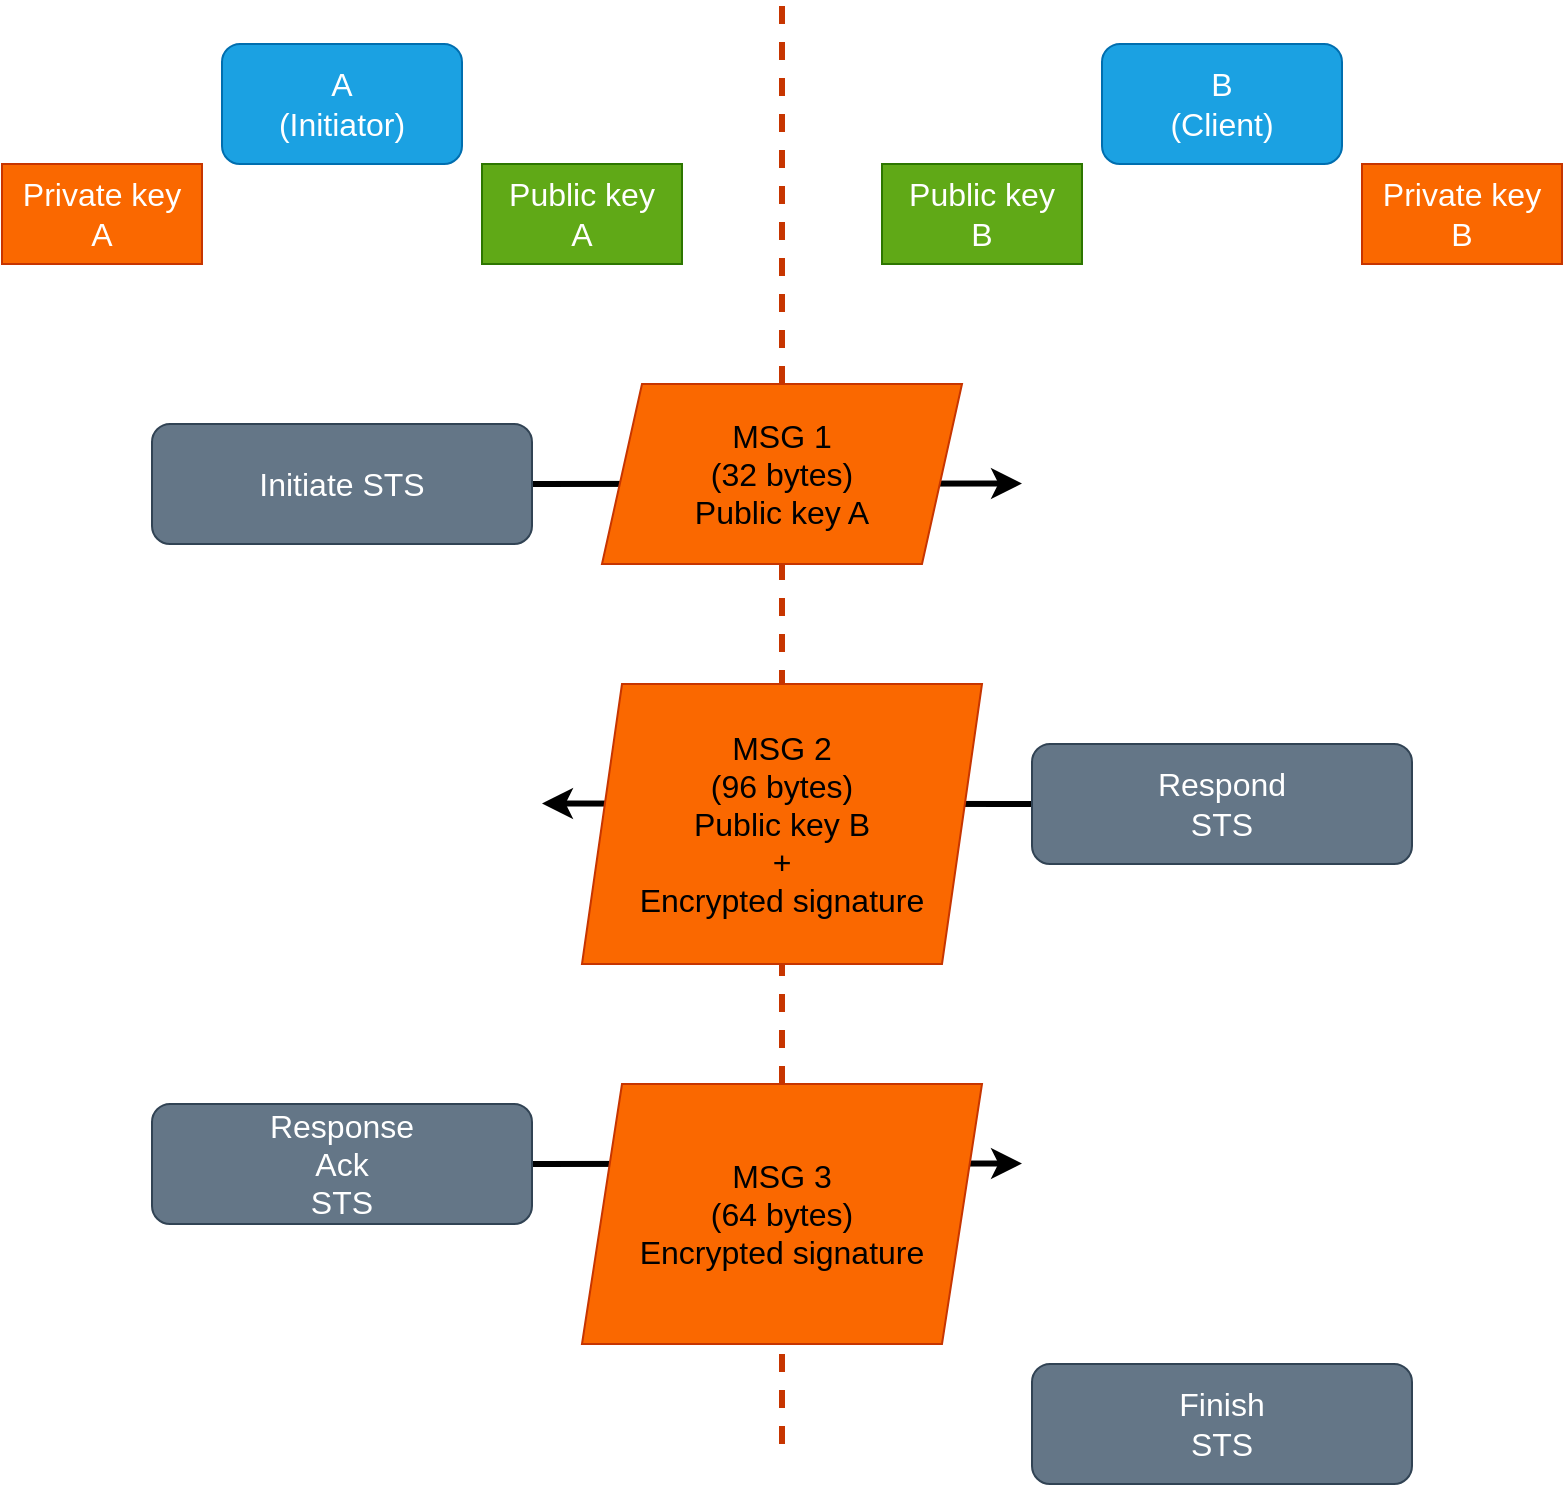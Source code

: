 <mxfile>
    <diagram id="tY58X3LhvNvo1phobhJk" name="Page-1">
        <mxGraphModel dx="1039" dy="1113" grid="1" gridSize="10" guides="1" tooltips="1" connect="1" arrows="1" fold="1" page="1" pageScale="1" pageWidth="1600" pageHeight="900" math="0" shadow="0">
            <root>
                <mxCell id="0"/>
                <mxCell id="1" parent="0"/>
                <mxCell id="2" value="A&lt;br&gt;(Initiator)" style="rounded=1;whiteSpace=wrap;html=1;fontSize=16;fontColor=#ffffff;fillColor=#1ba1e2;strokeColor=#006EAF;" parent="1" vertex="1">
                    <mxGeometry x="480" y="100" width="120" height="60" as="geometry"/>
                </mxCell>
                <mxCell id="3" value="B&lt;br&gt;(Client)" style="rounded=1;whiteSpace=wrap;html=1;fontSize=16;fontColor=#ffffff;fillColor=#1ba1e2;strokeColor=#006EAF;" parent="1" vertex="1">
                    <mxGeometry x="920" y="100" width="120" height="60" as="geometry"/>
                </mxCell>
                <mxCell id="4" value="" style="endArrow=none;dashed=1;html=1;fontSize=16;fontColor=#000000;strokeWidth=3;fillColor=#fa6800;strokeColor=#C73500;startArrow=none;" parent="1" source="66" edge="1">
                    <mxGeometry width="50" height="50" relative="1" as="geometry">
                        <mxPoint x="760" y="770" as="sourcePoint"/>
                        <mxPoint x="760" y="80" as="targetPoint"/>
                    </mxGeometry>
                </mxCell>
                <mxCell id="6" value="Public key&lt;br&gt;A" style="rounded=0;whiteSpace=wrap;html=1;fontSize=16;fontColor=#ffffff;fillColor=#60a917;strokeColor=#2D7600;" parent="1" vertex="1">
                    <mxGeometry x="610" y="160" width="100" height="50" as="geometry"/>
                </mxCell>
                <mxCell id="8" value="&lt;font color=&quot;#ffffff&quot;&gt;Private key&lt;br&gt;A&lt;br&gt;&lt;/font&gt;" style="rounded=0;whiteSpace=wrap;html=1;fontSize=16;fontColor=#000000;fillColor=#fa6800;strokeColor=#C73500;" parent="1" vertex="1">
                    <mxGeometry x="370" y="160" width="100" height="50" as="geometry"/>
                </mxCell>
                <mxCell id="10" value="Public key&lt;br&gt;B" style="rounded=0;whiteSpace=wrap;html=1;fontSize=16;fontColor=#ffffff;fillColor=#60a917;strokeColor=#2D7600;" parent="1" vertex="1">
                    <mxGeometry x="810" y="160" width="100" height="50" as="geometry"/>
                </mxCell>
                <mxCell id="12" value="&lt;font color=&quot;#ffffff&quot;&gt;Private key&lt;br&gt;B&lt;br&gt;&lt;/font&gt;" style="rounded=0;whiteSpace=wrap;html=1;fontSize=16;fontColor=#000000;fillColor=#fa6800;strokeColor=#C73500;" parent="1" vertex="1">
                    <mxGeometry x="1050" y="160" width="100" height="50" as="geometry"/>
                </mxCell>
                <mxCell id="65" style="edgeStyle=none;html=1;exitX=1;exitY=0.5;exitDx=0;exitDy=0;fontSize=16;strokeWidth=3;" parent="1" source="61" edge="1">
                    <mxGeometry relative="1" as="geometry">
                        <mxPoint x="880" y="319.75" as="targetPoint"/>
                    </mxGeometry>
                </mxCell>
                <mxCell id="61" value="&lt;font style=&quot;font-size: 16px;&quot;&gt;Initiate STS&lt;/font&gt;" style="rounded=1;whiteSpace=wrap;html=1;fillColor=#647687;fontColor=#ffffff;strokeColor=#314354;" parent="1" vertex="1">
                    <mxGeometry x="445" y="290" width="190" height="60" as="geometry"/>
                </mxCell>
                <mxCell id="68" style="edgeStyle=none;html=1;exitX=0;exitY=0.5;exitDx=0;exitDy=0;strokeWidth=3;fontSize=16;" parent="1" source="62" edge="1">
                    <mxGeometry relative="1" as="geometry">
                        <mxPoint x="640" y="479.75" as="targetPoint"/>
                    </mxGeometry>
                </mxCell>
                <mxCell id="62" value="&lt;font style=&quot;font-size: 16px;&quot;&gt;Respond&lt;span style=&quot;color: rgba(0, 0, 0, 0); font-family: monospace; font-size: 0px; text-align: start;&quot;&gt;%3CmxGraphModel%3E%3Croot%3E%3CmxCell%20id%3D%220%22%2F%3E%3CmxCell%20id%3D%221%22%20parent%3D%220%22%2F%3E%3CmxCell%20id%3D%222%22%20value%3D%22%26lt%3Bfont%20style%3D%26quot%3Bfont-size%3A%2016px%3B%26quot%3B%26gt%3BInitiate%20STS%26lt%3B%2Ffont%26gt%3B%22%20style%3D%22rounded%3D1%3BwhiteSpace%3Dwrap%3Bhtml%3D1%3BfillColor%3D%23647687%3BfontColor%3D%23ffffff%3BstrokeColor%3D%23314354%3B%22%20vertex%3D%221%22%20parent%3D%221%22%3E%3CmxGeometry%20x%3D%22440%22%20y%3D%22350%22%20width%3D%22190%22%20height%3D%2260%22%20as%3D%22geometry%22%2F%3E%3C%2FmxCell%3E%3C%2Froot%3E%3C%2FmxGraphModel%3E&lt;/span&gt;&lt;br&gt;STS&lt;/font&gt;" style="rounded=1;whiteSpace=wrap;html=1;fillColor=#647687;fontColor=#ffffff;strokeColor=#314354;" parent="1" vertex="1">
                    <mxGeometry x="885" y="450" width="190" height="60" as="geometry"/>
                </mxCell>
                <mxCell id="70" style="edgeStyle=none;html=1;exitX=1;exitY=0.5;exitDx=0;exitDy=0;strokeWidth=3;fontSize=16;" parent="1" source="63" edge="1">
                    <mxGeometry relative="1" as="geometry">
                        <mxPoint x="880" y="659.75" as="targetPoint"/>
                    </mxGeometry>
                </mxCell>
                <mxCell id="63" value="&lt;font style=&quot;font-size: 16px;&quot;&gt;Response&lt;br&gt;Ack&lt;br&gt;STS&lt;/font&gt;" style="rounded=1;whiteSpace=wrap;html=1;fillColor=#647687;fontColor=#ffffff;strokeColor=#314354;" parent="1" vertex="1">
                    <mxGeometry x="445" y="630" width="190" height="60" as="geometry"/>
                </mxCell>
                <mxCell id="64" value="&lt;font style=&quot;font-size: 16px;&quot;&gt;Finish&lt;br&gt;STS&lt;/font&gt;" style="rounded=1;whiteSpace=wrap;html=1;fillColor=#647687;fontColor=#ffffff;strokeColor=#314354;" parent="1" vertex="1">
                    <mxGeometry x="885" y="760" width="190" height="60" as="geometry"/>
                </mxCell>
                <mxCell id="67" value="" style="endArrow=none;dashed=1;html=1;fontSize=16;fontColor=#000000;strokeWidth=3;fillColor=#fa6800;strokeColor=#C73500;startArrow=none;" parent="1" source="71" target="66" edge="1">
                    <mxGeometry width="50" height="50" relative="1" as="geometry">
                        <mxPoint x="760" y="700" as="sourcePoint"/>
                        <mxPoint x="760" y="10" as="targetPoint"/>
                    </mxGeometry>
                </mxCell>
                <mxCell id="66" value="MSG 1&lt;br&gt;(32 bytes)&lt;br&gt;Public key A" style="shape=parallelogram;perimeter=parallelogramPerimeter;whiteSpace=wrap;html=1;fixedSize=1;fontSize=16;fillColor=#fa6800;fontColor=#000000;strokeColor=#C73500;" parent="1" vertex="1">
                    <mxGeometry x="670" y="270" width="180" height="90" as="geometry"/>
                </mxCell>
                <mxCell id="69" value="MSG 2&lt;br&gt;(96 bytes)&lt;br&gt;Public key B&lt;br&gt;+&lt;br&gt;Encrypted signature" style="shape=parallelogram;perimeter=parallelogramPerimeter;whiteSpace=wrap;html=1;fixedSize=1;fontSize=16;fillColor=#fa6800;fontColor=#000000;strokeColor=#C73500;" parent="1" vertex="1">
                    <mxGeometry x="660" y="420" width="200" height="140" as="geometry"/>
                </mxCell>
                <mxCell id="72" value="" style="endArrow=none;dashed=1;html=1;fontSize=16;fontColor=#000000;strokeWidth=3;fillColor=#fa6800;strokeColor=#C73500;" parent="1" target="71" edge="1">
                    <mxGeometry width="50" height="50" relative="1" as="geometry">
                        <mxPoint x="760" y="800" as="sourcePoint"/>
                        <mxPoint x="760" y="410" as="targetPoint"/>
                    </mxGeometry>
                </mxCell>
                <mxCell id="71" value="MSG 3&lt;br&gt;(64 bytes)&lt;br&gt;Encrypted signature" style="shape=parallelogram;perimeter=parallelogramPerimeter;whiteSpace=wrap;html=1;fixedSize=1;fontSize=16;fillColor=#fa6800;fontColor=#000000;strokeColor=#C73500;" parent="1" vertex="1">
                    <mxGeometry x="660" y="620" width="200" height="130" as="geometry"/>
                </mxCell>
            </root>
        </mxGraphModel>
    </diagram>
</mxfile>
